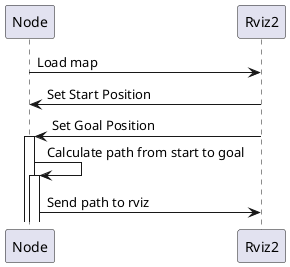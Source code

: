 @startuml Node Sequence

Node -> Rviz2: Load map

Rviz2 -> Node: Set Start Position

Rviz2 -> Node++: Set Goal Position
Node -> Node++: Calculate path from start to goal
Node -> Rviz2: Send path to rviz

@enduml
